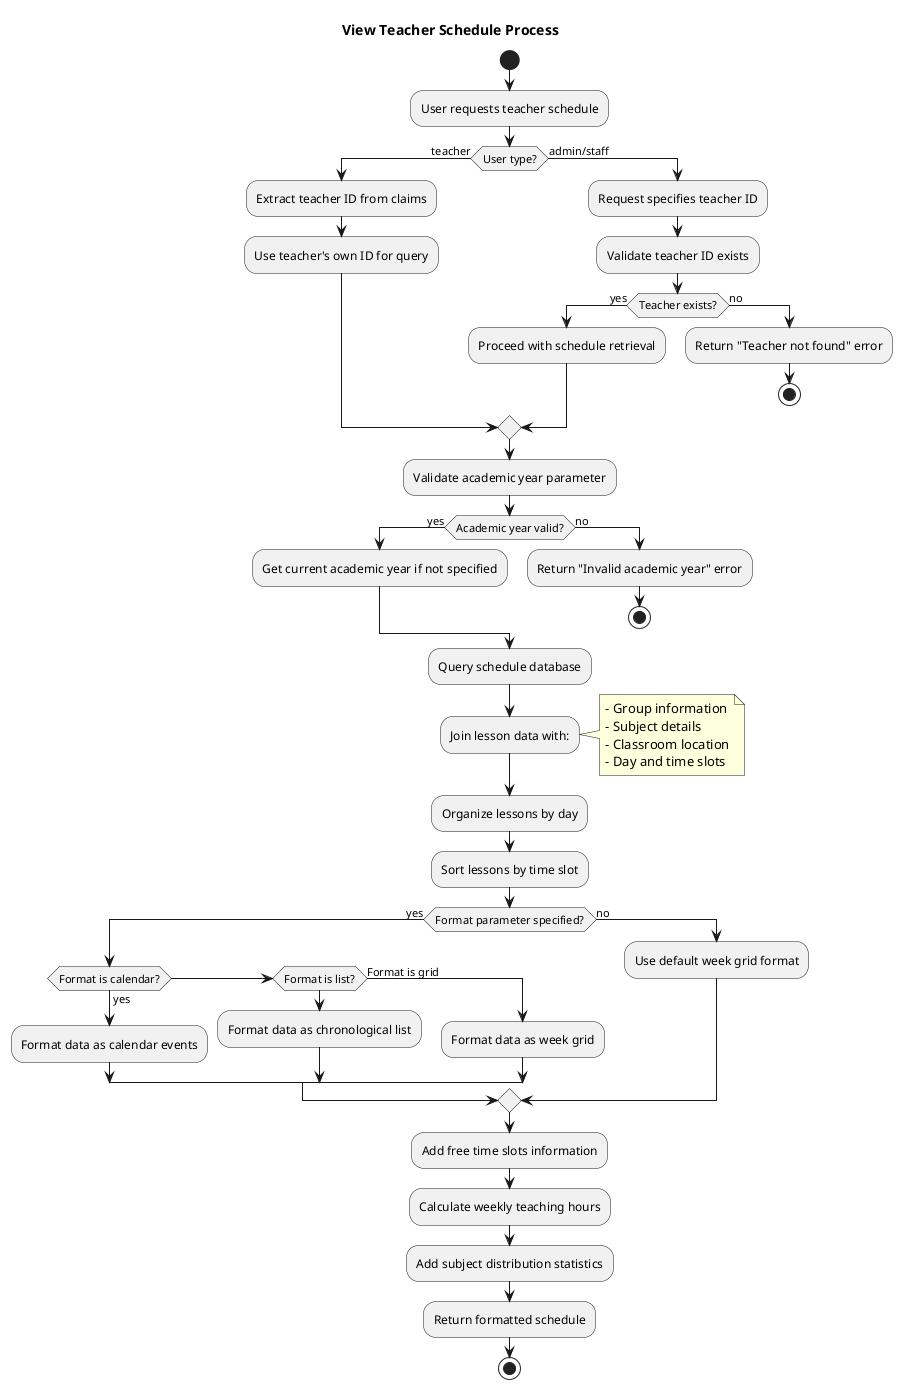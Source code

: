 @startuml View Teacher Schedule Process
title View Teacher Schedule Process

start
:User requests teacher schedule;

if (User type?) then (teacher)
  :Extract teacher ID from claims;
  :Use teacher's own ID for query;
else (admin/staff)
  :Request specifies teacher ID;
  :Validate teacher ID exists;
  if (Teacher exists?) then (yes)
    :Proceed with schedule retrieval;
  else (no)
    :Return "Teacher not found" error;
    stop
  endif
endif

:Validate academic year parameter;
if (Academic year valid?) then (yes)
  :Get current academic year if not specified;
else (no)
  :Return "Invalid academic year" error;
  stop
endif

:Query schedule database;
:Join lesson data with:;
note right
  - Group information
  - Subject details
  - Classroom location
  - Day and time slots
end note

:Organize lessons by day;
:Sort lessons by time slot;

if (Format parameter specified?) then (yes)
  if (Format is calendar?) then (yes)
    :Format data as calendar events;
  else if (Format is list?) then
    :Format data as chronological list;
  else (Format is grid)
    :Format data as week grid;
  endif
else (no)
  :Use default week grid format;
endif

:Add free time slots information;
:Calculate weekly teaching hours;
:Add subject distribution statistics;

:Return formatted schedule;

stop
@enduml
